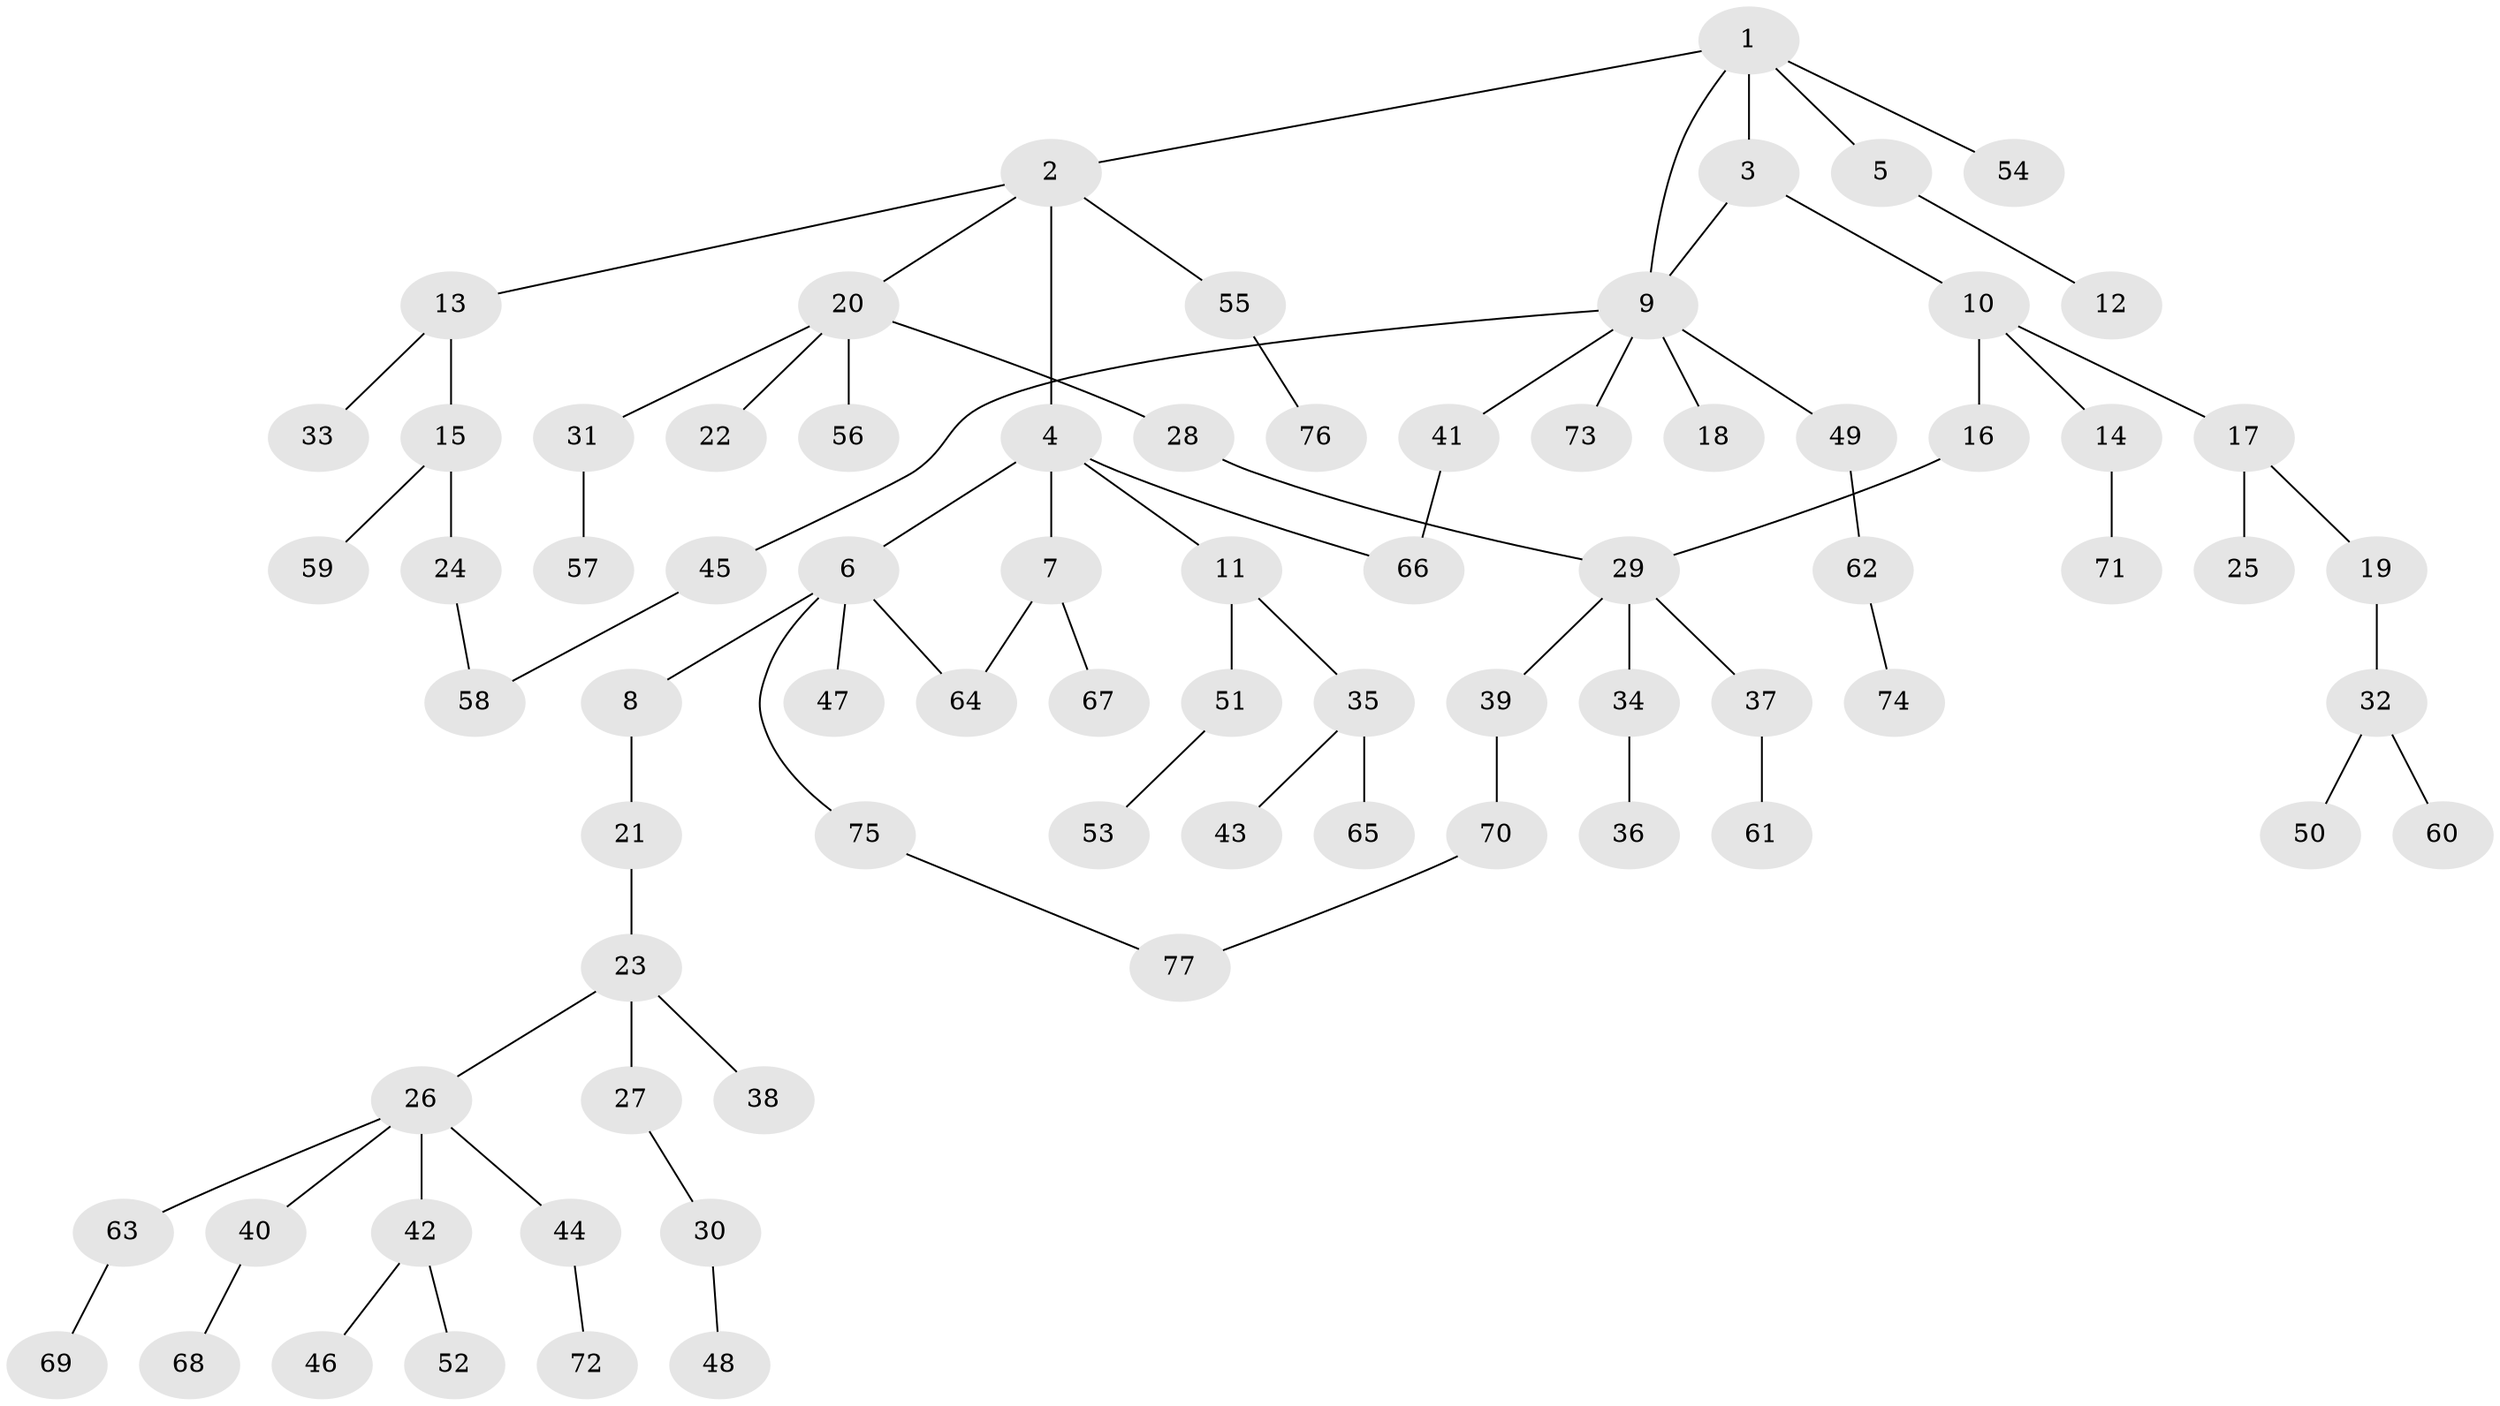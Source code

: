 // coarse degree distribution, {5: 0.1346153846153846, 3: 0.07692307692307693, 2: 0.28846153846153844, 6: 0.019230769230769232, 4: 0.038461538461538464, 1: 0.4423076923076923}
// Generated by graph-tools (version 1.1) at 2025/41/03/06/25 10:41:25]
// undirected, 77 vertices, 82 edges
graph export_dot {
graph [start="1"]
  node [color=gray90,style=filled];
  1;
  2;
  3;
  4;
  5;
  6;
  7;
  8;
  9;
  10;
  11;
  12;
  13;
  14;
  15;
  16;
  17;
  18;
  19;
  20;
  21;
  22;
  23;
  24;
  25;
  26;
  27;
  28;
  29;
  30;
  31;
  32;
  33;
  34;
  35;
  36;
  37;
  38;
  39;
  40;
  41;
  42;
  43;
  44;
  45;
  46;
  47;
  48;
  49;
  50;
  51;
  52;
  53;
  54;
  55;
  56;
  57;
  58;
  59;
  60;
  61;
  62;
  63;
  64;
  65;
  66;
  67;
  68;
  69;
  70;
  71;
  72;
  73;
  74;
  75;
  76;
  77;
  1 -- 2;
  1 -- 3;
  1 -- 5;
  1 -- 54;
  1 -- 9;
  2 -- 4;
  2 -- 13;
  2 -- 20;
  2 -- 55;
  3 -- 9;
  3 -- 10;
  4 -- 6;
  4 -- 7;
  4 -- 11;
  4 -- 66;
  5 -- 12;
  6 -- 8;
  6 -- 47;
  6 -- 64;
  6 -- 75;
  7 -- 67;
  7 -- 64;
  8 -- 21;
  9 -- 18;
  9 -- 41;
  9 -- 45;
  9 -- 49;
  9 -- 73;
  10 -- 14;
  10 -- 16;
  10 -- 17;
  11 -- 35;
  11 -- 51;
  13 -- 15;
  13 -- 33;
  14 -- 71;
  15 -- 24;
  15 -- 59;
  16 -- 29;
  17 -- 19;
  17 -- 25;
  19 -- 32;
  20 -- 22;
  20 -- 28;
  20 -- 31;
  20 -- 56;
  21 -- 23;
  23 -- 26;
  23 -- 27;
  23 -- 38;
  24 -- 58;
  26 -- 40;
  26 -- 42;
  26 -- 44;
  26 -- 63;
  27 -- 30;
  28 -- 29;
  29 -- 34;
  29 -- 37;
  29 -- 39;
  30 -- 48;
  31 -- 57;
  32 -- 50;
  32 -- 60;
  34 -- 36;
  35 -- 43;
  35 -- 65;
  37 -- 61;
  39 -- 70;
  40 -- 68;
  41 -- 66;
  42 -- 46;
  42 -- 52;
  44 -- 72;
  45 -- 58;
  49 -- 62;
  51 -- 53;
  55 -- 76;
  62 -- 74;
  63 -- 69;
  70 -- 77;
  75 -- 77;
}
